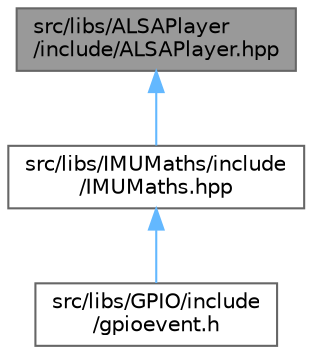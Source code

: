 digraph "src/libs/ALSAPlayer/include/ALSAPlayer.hpp"
{
 // LATEX_PDF_SIZE
  bgcolor="transparent";
  edge [fontname=Helvetica,fontsize=10,labelfontname=Helvetica,labelfontsize=10];
  node [fontname=Helvetica,fontsize=10,shape=box,height=0.2,width=0.4];
  Node1 [id="Node000001",label="src/libs/ALSAPlayer\l/include/ALSAPlayer.hpp",height=0.2,width=0.4,color="gray40", fillcolor="grey60", style="filled", fontcolor="black",tooltip=" "];
  Node1 -> Node2 [id="edge3_Node000001_Node000002",dir="back",color="steelblue1",style="solid",tooltip=" "];
  Node2 [id="Node000002",label="src/libs/IMUMaths/include\l/IMUMaths.hpp",height=0.2,width=0.4,color="grey40", fillcolor="white", style="filled",URL="$IMUMaths_8hpp.html",tooltip=" "];
  Node2 -> Node3 [id="edge4_Node000002_Node000003",dir="back",color="steelblue1",style="solid",tooltip=" "];
  Node3 [id="Node000003",label="src/libs/GPIO/include\l/gpioevent.h",height=0.2,width=0.4,color="grey40", fillcolor="white", style="filled",URL="$gpioevent_8h.html",tooltip=" "];
}
